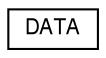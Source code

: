 digraph G
{
  edge [fontname="FreeSans",fontsize="10",labelfontname="FreeSans",labelfontsize="10"];
  node [fontname="FreeSans",fontsize="10",shape=record];
  rankdir="LR";
  Node1 [label="DATA",height=0.2,width=0.4,color="black", fillcolor="white", style="filled",URL="$structDATA.shtml"];
}
